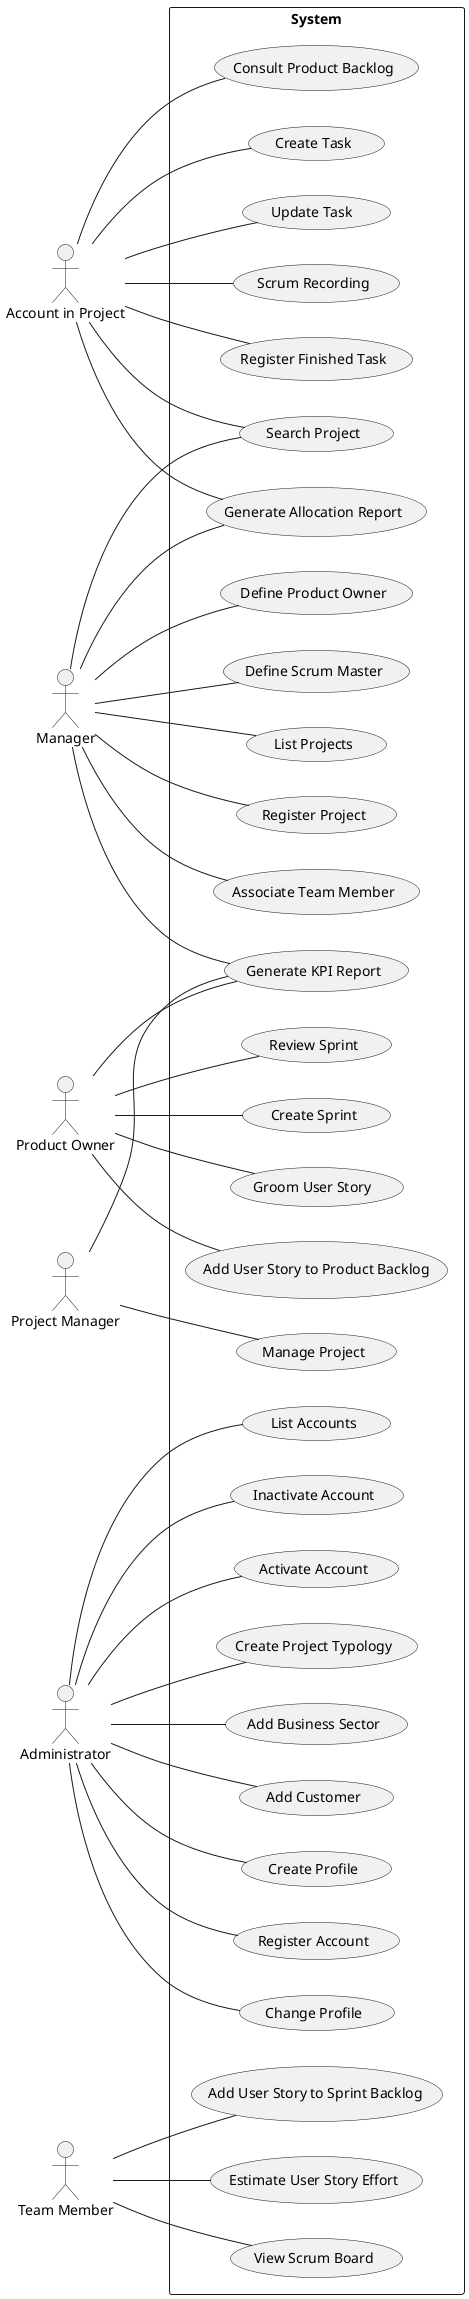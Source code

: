 @startuml

left to right direction
actor "Account in Project" as acc
actor "Manager" as mg
actor "Product Owner" as po
actor "Project Manager" as pm
actor "Administrator" as admin
actor "Team Member" as tm

rectangle System {
  usecase "Create Profile" as US001
  usecase "Register Account" as US002
  usecase "Change Profile" as US003
  usecase "List Accounts" as US004
  usecase "Inactivate Account" as US005
  usecase "Activate Account" as US006
  usecase "Create Project Typology" as US007
  usecase "Add Business Sector" as US008
  usecase "Add Customer" as US009
  usecase "Register Project" as US010
  usecase "Associate Team Member" as US011
  usecase "Define Product Owner" as US012
  usecase "Define Scrum Master" as US013
  usecase "Generate Allocation Report" as US01416
  usecase "List Projects" as US015
  usecase "Create User Story" as US017
  usecase "Add User Story to Product Backlog" as US017
  usecase "Consult Product Backlog" as US018
  usecase "Create Sprint" as US019
  usecase "Add User Story to Sprint Backlog" as US020
  usecase "Estimate User Story Effort" as US021
  usecase "View Scrum Board" as US022


  usecase "Manage Project" as UC2
  usecase "Search Project" as UC3
  usecase "Groom User Story " as UC6
  usecase "Review Sprint" as UC7
  usecase "Create Task" as UC8
  usecase "Update Task " as UC9
  usecase "Generate KPI Report" as UC12
  usecase "Scrum Recording" as UC14
  usecase "Register Finished Task" as UC21
}

admin -- US001
admin -- US002
admin -- US003
admin -- US004
admin -- US005
admin -- US006
admin -- US007
admin -- US008
admin -- US009

mg -- US010
mg -- US011
mg -- US012
mg -- US013
mg -- US01416
mg -- US015
mg -- UC3
mg -- UC12

po -- UC12
po -- UC6
po -- UC7
po -- US017
po -- US019

pm -- UC12
pm -- UC2

acc -- UC8
acc -- UC9
acc -- UC3
acc -- UC14
acc -- US01416
acc -- UC21
acc -- US018

tm -- US020
tm -- US021
tm -- US022


@enduml
